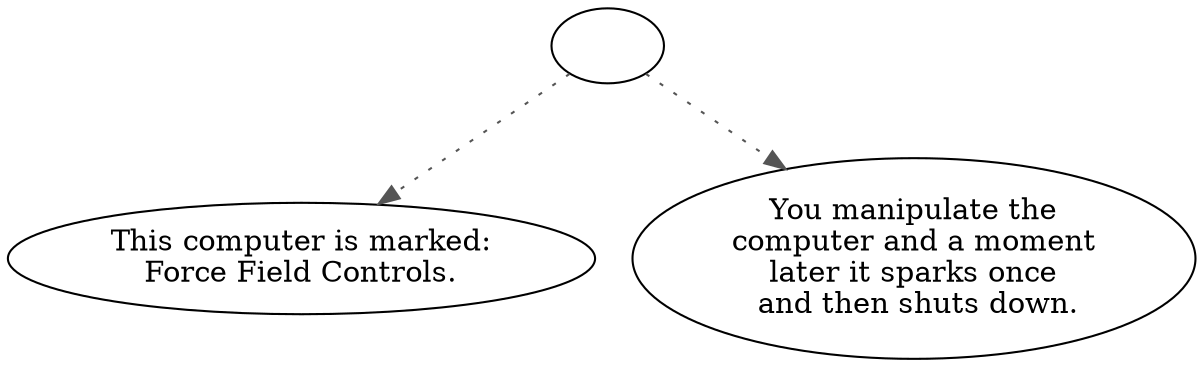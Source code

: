 digraph FORCCOMP {
  "start" [style=filled       fillcolor="#FFFFFF"       color="#000000"]
  "start" -> "description_p_proc" [style=dotted color="#555555"]
  "start" -> "use_p_proc" [style=dotted color="#555555"]
  "start" [label=""]
  "description_p_proc" [style=filled       fillcolor="#FFFFFF"       color="#000000"]
  "description_p_proc" [label="This computer is marked:\nForce Field Controls."]
  "use_p_proc" [style=filled       fillcolor="#FFFFFF"       color="#000000"]
  "use_p_proc" [label="You manipulate the\ncomputer and a moment\nlater it sparks once\n and then shuts down."]
}